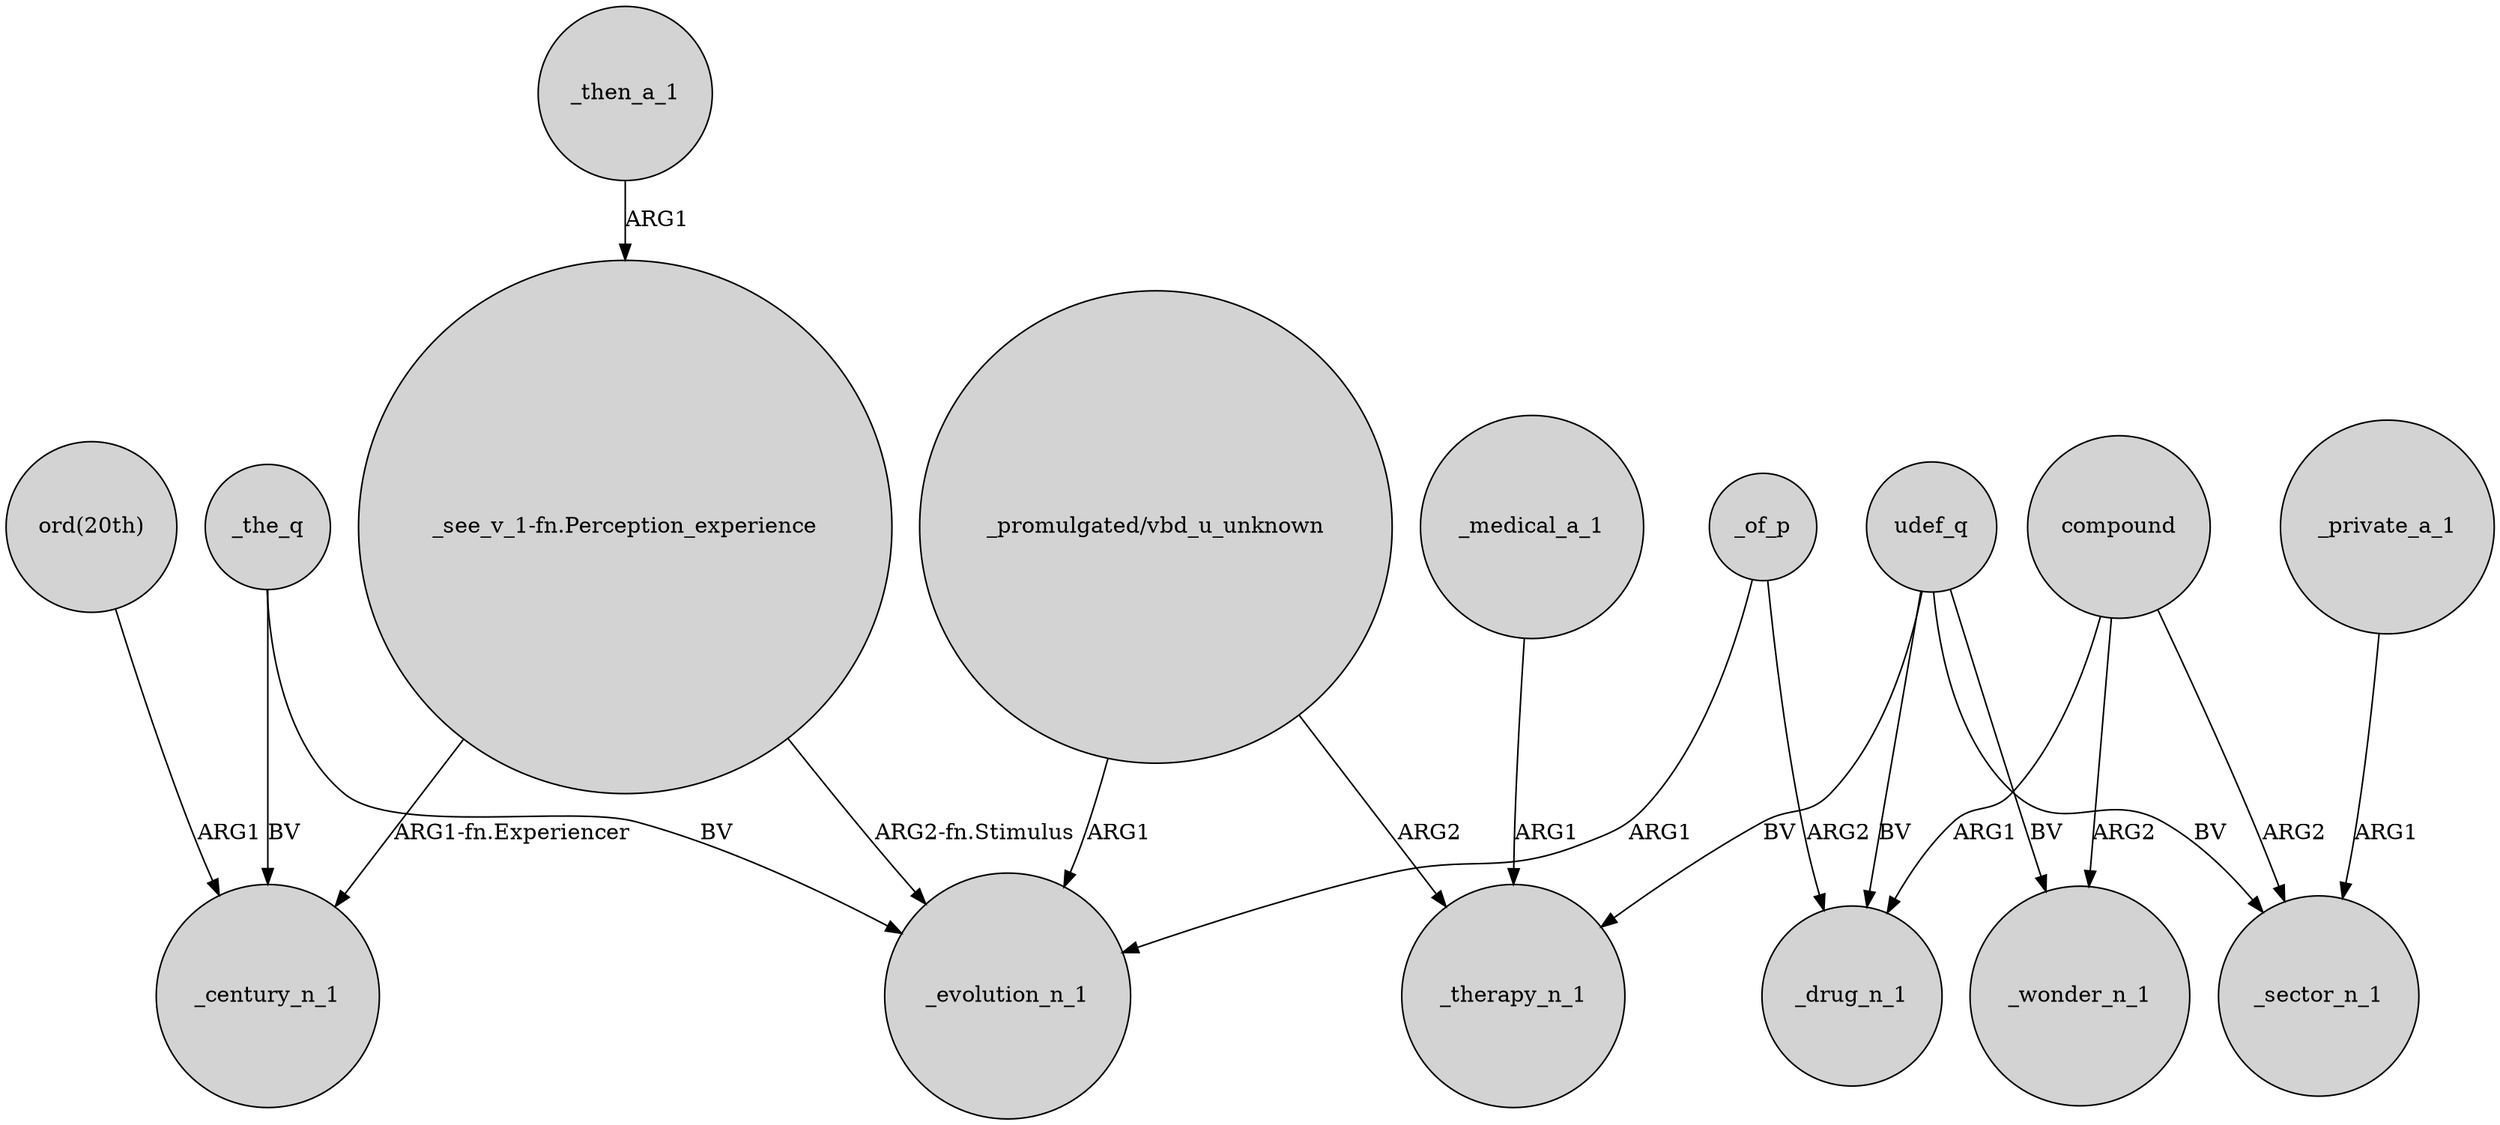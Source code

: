 digraph {
	node [shape=circle style=filled]
	"_promulgated/vbd_u_unknown" -> _evolution_n_1 [label=ARG1]
	_medical_a_1 -> _therapy_n_1 [label=ARG1]
	"ord(20th)" -> _century_n_1 [label=ARG1]
	"_see_v_1-fn.Perception_experience" -> _century_n_1 [label="ARG1-fn.Experiencer"]
	"_promulgated/vbd_u_unknown" -> _therapy_n_1 [label=ARG2]
	udef_q -> _drug_n_1 [label=BV]
	udef_q -> _sector_n_1 [label=BV]
	compound -> _wonder_n_1 [label=ARG2]
	_then_a_1 -> "_see_v_1-fn.Perception_experience" [label=ARG1]
	"_see_v_1-fn.Perception_experience" -> _evolution_n_1 [label="ARG2-fn.Stimulus"]
	_of_p -> _drug_n_1 [label=ARG2]
	udef_q -> _therapy_n_1 [label=BV]
	compound -> _sector_n_1 [label=ARG2]
	compound -> _drug_n_1 [label=ARG1]
	_private_a_1 -> _sector_n_1 [label=ARG1]
	_the_q -> _century_n_1 [label=BV]
	_of_p -> _evolution_n_1 [label=ARG1]
	_the_q -> _evolution_n_1 [label=BV]
	udef_q -> _wonder_n_1 [label=BV]
}

